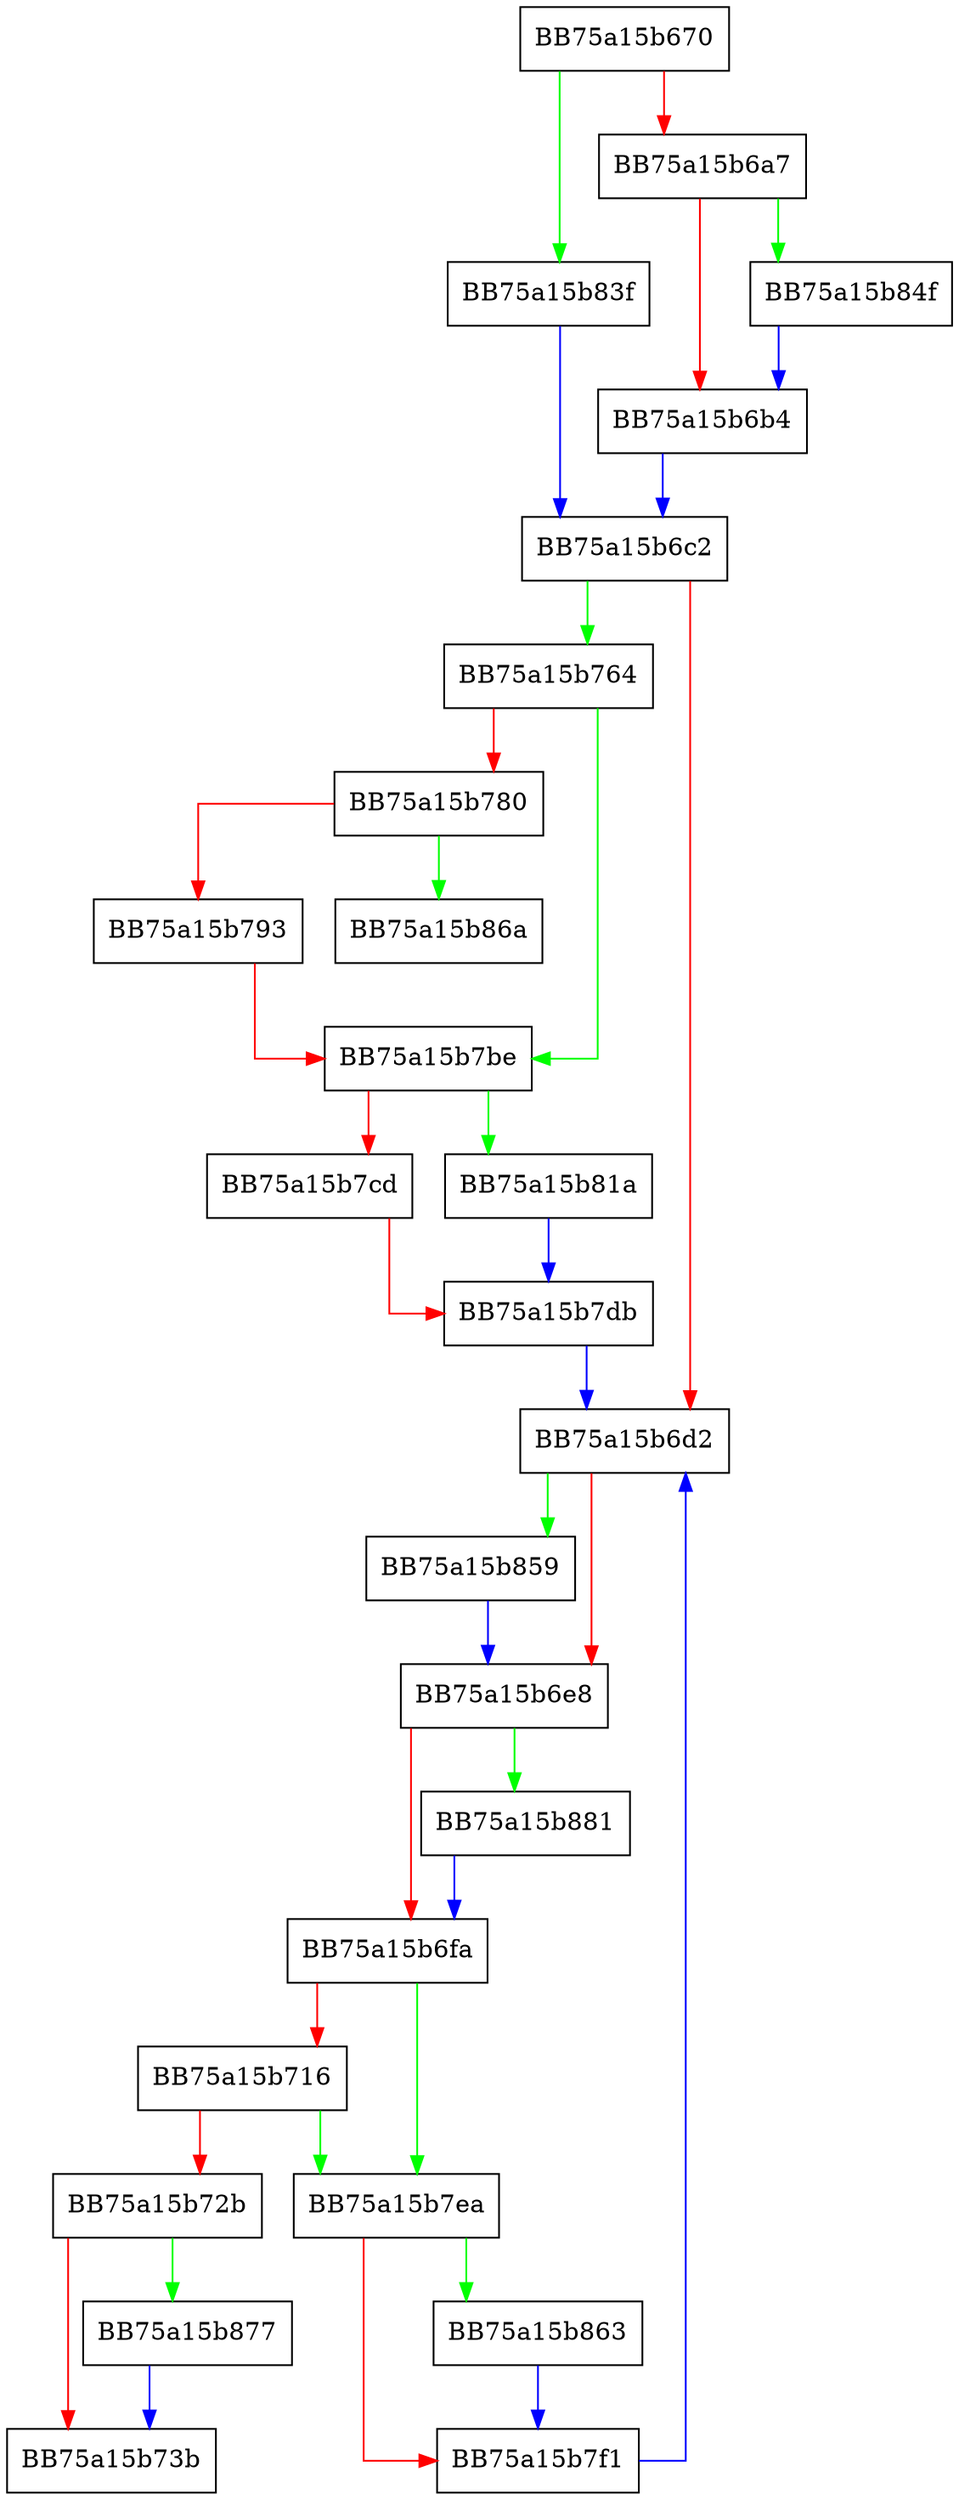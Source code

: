 digraph allocate {
  node [shape="box"];
  graph [splines=ortho];
  BB75a15b670 -> BB75a15b83f [color="green"];
  BB75a15b670 -> BB75a15b6a7 [color="red"];
  BB75a15b6a7 -> BB75a15b84f [color="green"];
  BB75a15b6a7 -> BB75a15b6b4 [color="red"];
  BB75a15b6b4 -> BB75a15b6c2 [color="blue"];
  BB75a15b6c2 -> BB75a15b764 [color="green"];
  BB75a15b6c2 -> BB75a15b6d2 [color="red"];
  BB75a15b6d2 -> BB75a15b859 [color="green"];
  BB75a15b6d2 -> BB75a15b6e8 [color="red"];
  BB75a15b6e8 -> BB75a15b881 [color="green"];
  BB75a15b6e8 -> BB75a15b6fa [color="red"];
  BB75a15b6fa -> BB75a15b7ea [color="green"];
  BB75a15b6fa -> BB75a15b716 [color="red"];
  BB75a15b716 -> BB75a15b7ea [color="green"];
  BB75a15b716 -> BB75a15b72b [color="red"];
  BB75a15b72b -> BB75a15b877 [color="green"];
  BB75a15b72b -> BB75a15b73b [color="red"];
  BB75a15b764 -> BB75a15b7be [color="green"];
  BB75a15b764 -> BB75a15b780 [color="red"];
  BB75a15b780 -> BB75a15b86a [color="green"];
  BB75a15b780 -> BB75a15b793 [color="red"];
  BB75a15b793 -> BB75a15b7be [color="red"];
  BB75a15b7be -> BB75a15b81a [color="green"];
  BB75a15b7be -> BB75a15b7cd [color="red"];
  BB75a15b7cd -> BB75a15b7db [color="red"];
  BB75a15b7db -> BB75a15b6d2 [color="blue"];
  BB75a15b7ea -> BB75a15b863 [color="green"];
  BB75a15b7ea -> BB75a15b7f1 [color="red"];
  BB75a15b7f1 -> BB75a15b6d2 [color="blue"];
  BB75a15b81a -> BB75a15b7db [color="blue"];
  BB75a15b83f -> BB75a15b6c2 [color="blue"];
  BB75a15b84f -> BB75a15b6b4 [color="blue"];
  BB75a15b859 -> BB75a15b6e8 [color="blue"];
  BB75a15b863 -> BB75a15b7f1 [color="blue"];
  BB75a15b877 -> BB75a15b73b [color="blue"];
  BB75a15b881 -> BB75a15b6fa [color="blue"];
}